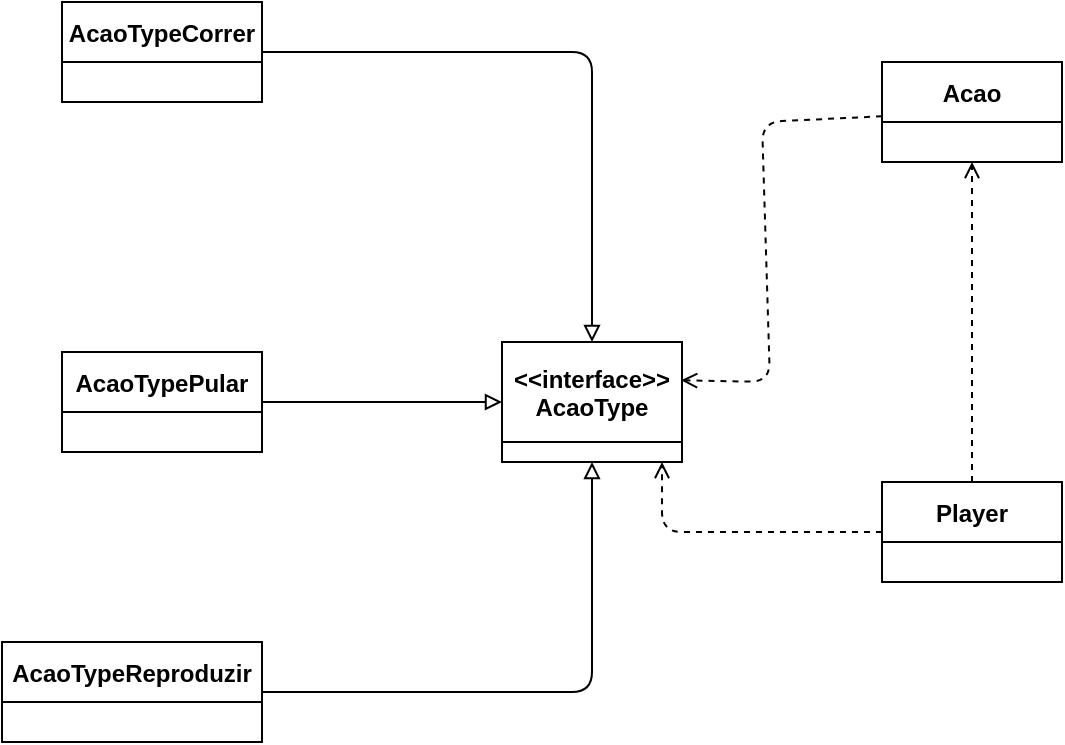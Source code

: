 <mxfile>
    <diagram id="slZUUEg9_AjsVA1jLjRz" name="Page-1">
        <mxGraphModel dx="555" dy="480" grid="1" gridSize="10" guides="1" tooltips="1" connect="1" arrows="1" fold="1" page="1" pageScale="1" pageWidth="850" pageHeight="1100" math="0" shadow="0">
            <root>
                <mxCell id="0"/>
                <mxCell id="1" parent="0"/>
                <mxCell id="2" value="&lt;&lt;interface&gt;&gt;&#10;AcaoType" style="swimlane;startSize=50;" vertex="1" parent="1">
                    <mxGeometry x="330" y="220" width="90" height="60" as="geometry"/>
                </mxCell>
                <mxCell id="6" style="edgeStyle=none;html=1;entryX=0.5;entryY=1;entryDx=0;entryDy=0;dashed=1;endArrow=open;endFill=0;" edge="1" parent="1" source="3" target="5">
                    <mxGeometry relative="1" as="geometry"/>
                </mxCell>
                <mxCell id="7" style="edgeStyle=none;html=1;dashed=1;endArrow=open;endFill=0;" edge="1" parent="1" source="3">
                    <mxGeometry relative="1" as="geometry">
                        <mxPoint x="410" y="280" as="targetPoint"/>
                        <Array as="points">
                            <mxPoint x="410" y="315"/>
                        </Array>
                    </mxGeometry>
                </mxCell>
                <mxCell id="3" value="Player" style="swimlane;startSize=30;" vertex="1" parent="1">
                    <mxGeometry x="520" y="290" width="90" height="50" as="geometry"/>
                </mxCell>
                <mxCell id="8" style="edgeStyle=none;html=1;dashed=1;endArrow=open;endFill=0;entryX=0.995;entryY=0.319;entryDx=0;entryDy=0;entryPerimeter=0;" edge="1" parent="1" source="5" target="2">
                    <mxGeometry relative="1" as="geometry">
                        <mxPoint x="460" y="380" as="targetPoint"/>
                        <Array as="points">
                            <mxPoint x="460" y="110"/>
                            <mxPoint x="464" y="240"/>
                        </Array>
                    </mxGeometry>
                </mxCell>
                <mxCell id="5" value="Acao" style="swimlane;startSize=30;" vertex="1" parent="1">
                    <mxGeometry x="520" y="80" width="90" height="50" as="geometry"/>
                </mxCell>
                <mxCell id="13" style="edgeStyle=none;html=1;endArrow=block;endFill=0;entryX=0.5;entryY=0;entryDx=0;entryDy=0;" edge="1" parent="1" source="10" target="2">
                    <mxGeometry relative="1" as="geometry">
                        <mxPoint x="530" y="70" as="targetPoint"/>
                        <Array as="points">
                            <mxPoint x="375" y="75"/>
                        </Array>
                    </mxGeometry>
                </mxCell>
                <mxCell id="10" value="AcaoTypeCorrer" style="swimlane;startSize=30;" vertex="1" parent="1">
                    <mxGeometry x="110" y="50" width="100" height="50" as="geometry"/>
                </mxCell>
                <mxCell id="14" style="edgeStyle=none;html=1;entryX=0;entryY=0.5;entryDx=0;entryDy=0;endArrow=block;endFill=0;exitX=1;exitY=0.5;exitDx=0;exitDy=0;" edge="1" parent="1" source="11" target="2">
                    <mxGeometry relative="1" as="geometry">
                        <mxPoint x="211" y="248" as="sourcePoint"/>
                    </mxGeometry>
                </mxCell>
                <mxCell id="11" value="AcaoTypePular" style="swimlane;startSize=30;" vertex="1" parent="1">
                    <mxGeometry x="110" y="225" width="100" height="50" as="geometry"/>
                </mxCell>
                <mxCell id="15" style="edgeStyle=none;html=1;endArrow=block;endFill=0;entryX=0.5;entryY=1;entryDx=0;entryDy=0;" edge="1" parent="1" source="12" target="2">
                    <mxGeometry relative="1" as="geometry">
                        <mxPoint x="530" y="395" as="targetPoint"/>
                        <Array as="points">
                            <mxPoint x="375" y="395"/>
                        </Array>
                    </mxGeometry>
                </mxCell>
                <mxCell id="12" value="AcaoTypeReproduzir" style="swimlane;startSize=30;" vertex="1" parent="1">
                    <mxGeometry x="80" y="370" width="130" height="50" as="geometry"/>
                </mxCell>
            </root>
        </mxGraphModel>
    </diagram>
</mxfile>